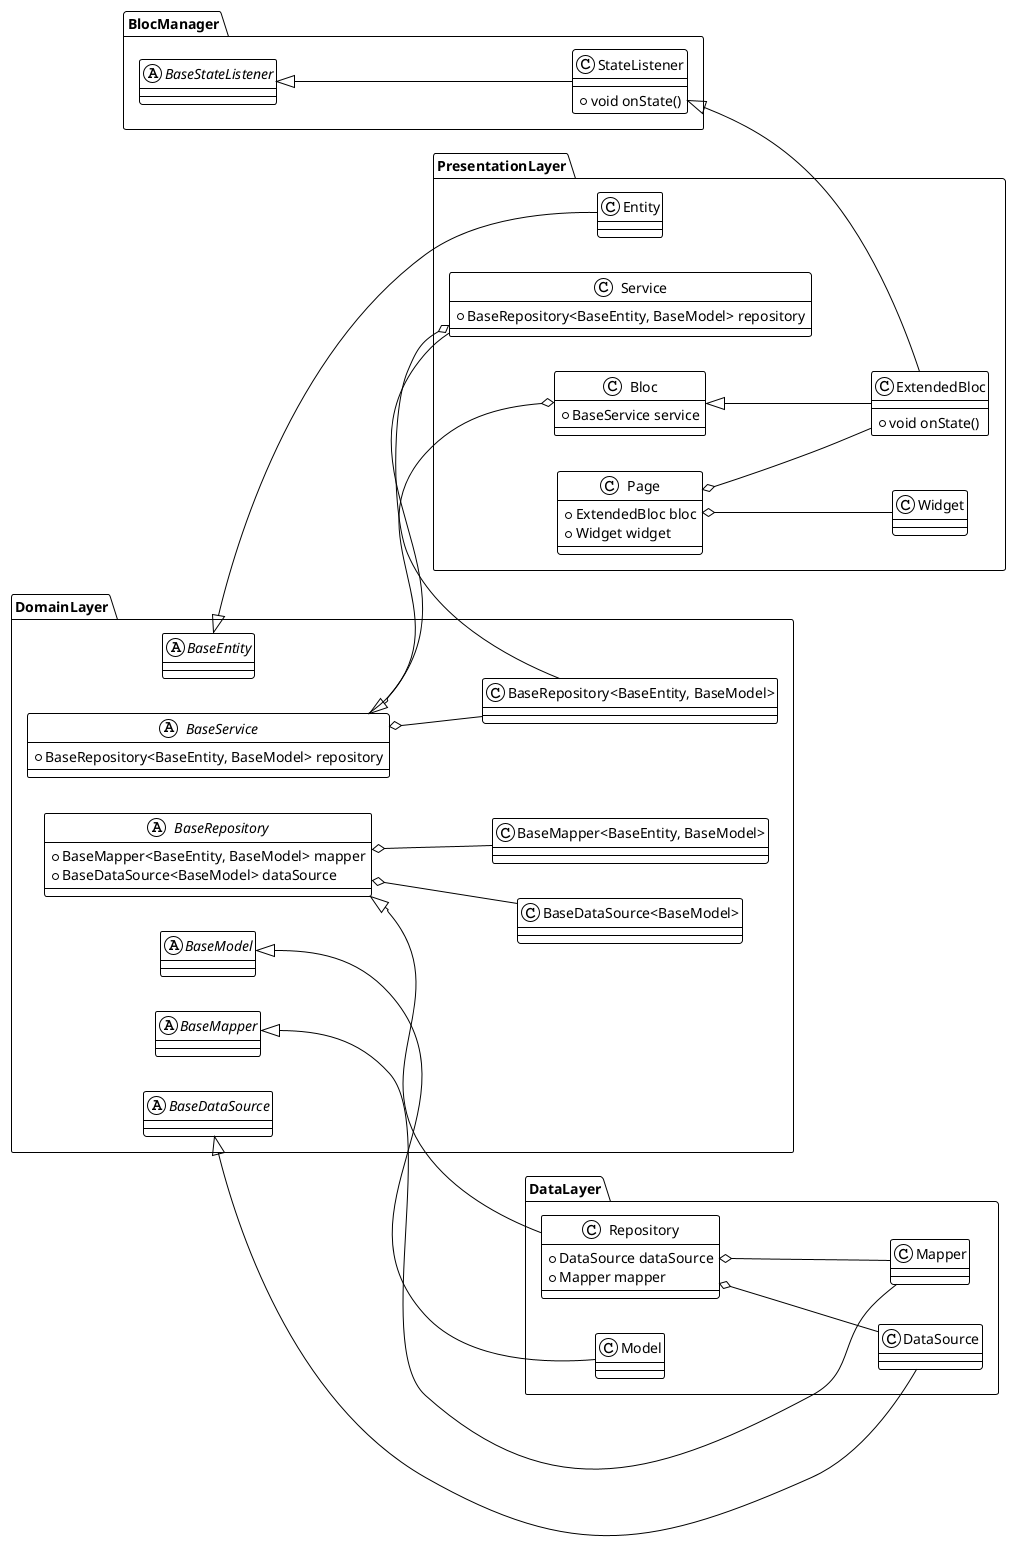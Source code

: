 @startuml

!theme plain
set namespaceSeparator ::

left to right direction

abstract class "BlocManager::BaseStateListener" {
}

class "BlocManager::StateListener" {
  +void onState()
}

"BlocManager::BaseStateListener" <|-- "BlocManager::StateListener"

class "DataLayer::Model" {
}

"DomainLayer::BaseModel" <|-- "DataLayer::Model"

class "DataLayer::Mapper" {
}

"DomainLayer::BaseMapper" <|-- "DataLayer::Mapper"

class "DataLayer::DataSource" {
}

"DomainLayer::BaseDataSource" <|-- "DataLayer::DataSource"

class "DataLayer::Repository" {
  +DataSource dataSource
  +Mapper mapper
}

"DataLayer::Repository" o-- "DataLayer::DataSource"
"DataLayer::Repository" o-- "DataLayer::Mapper"
"DomainLayer::BaseRepository" <|-- "DataLayer::Repository"

abstract class "DomainLayer::BaseModel" {
}

abstract class "DomainLayer::BaseEntity" {
}

abstract class "DomainLayer::BaseMapper" {
}

abstract class "DomainLayer::BaseDataSource" {
}

abstract class "DomainLayer::BaseRepository" {
  +BaseMapper<BaseEntity, BaseModel> mapper
  +BaseDataSource<BaseModel> dataSource
}

"DomainLayer::BaseRepository" o-- "DomainLayer::BaseMapper<BaseEntity, BaseModel>"
"DomainLayer::BaseRepository" o-- "DomainLayer::BaseDataSource<BaseModel>"

abstract class "DomainLayer::BaseService" {
  +BaseRepository<BaseEntity, BaseModel> repository
}

"DomainLayer::BaseService" o-- "DomainLayer::BaseRepository<BaseEntity, BaseModel>"

class "PresentationLayer::Entity" {
}

"DomainLayer::BaseEntity" <|-- "PresentationLayer::Entity"

class "PresentationLayer::Service" {
  +BaseRepository<BaseEntity, BaseModel> repository
}

"PresentationLayer::Service" o-- "DomainLayer::BaseRepository<BaseEntity, BaseModel>"
"DomainLayer::BaseService" <|-- "PresentationLayer::Service"

class "PresentationLayer::ExtendedBloc" {
  +void onState()
}

"PresentationLayer::Bloc" <|-- "PresentationLayer::ExtendedBloc"
"BlocManager::StateListener" <|-- "PresentationLayer::ExtendedBloc"

class "PresentationLayer::Bloc" {
  +BaseService service
}

"PresentationLayer::Bloc" o-- "DomainLayer::BaseService"

class "PresentationLayer::Widget" {
}

class "PresentationLayer::Page" {
  +ExtendedBloc bloc
  +Widget widget
}

"PresentationLayer::Page" o-- "PresentationLayer::ExtendedBloc"
"PresentationLayer::Page" o-- "PresentationLayer::Widget"

@enduml
